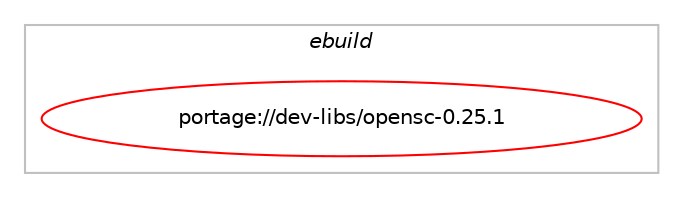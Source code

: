 digraph prolog {

# *************
# Graph options
# *************

newrank=true;
concentrate=true;
compound=true;
graph [rankdir=LR,fontname=Helvetica,fontsize=10,ranksep=1.5];#, ranksep=2.5, nodesep=0.2];
edge  [arrowhead=vee];
node  [fontname=Helvetica,fontsize=10];

# **********
# The ebuild
# **********

subgraph cluster_leftcol {
color=gray;
label=<<i>ebuild</i>>;
id [label="portage://dev-libs/opensc-0.25.1", color=red, width=4, href="../dev-libs/opensc-0.25.1.svg"];
}

# ****************
# The dependencies
# ****************

subgraph cluster_midcol {
color=gray;
label=<<i>dependencies</i>>;
subgraph cluster_compile {
fillcolor="#eeeeee";
style=filled;
label=<<i>compile</i>>;
# *** BEGIN UNKNOWN DEPENDENCY TYPE (TODO) ***
# id -> equal(use_conditional_group(positive,notify,portage://dev-libs/opensc-0.25.1,[package_dependency(portage://dev-libs/opensc-0.25.1,install,no,dev-libs,glib,none,[,,],[slot(2)],[])]))
# *** END UNKNOWN DEPENDENCY TYPE (TODO) ***

# *** BEGIN UNKNOWN DEPENDENCY TYPE (TODO) ***
# id -> equal(use_conditional_group(positive,openct,portage://dev-libs/opensc-0.25.1,[package_dependency(portage://dev-libs/opensc-0.25.1,install,no,dev-libs,openct,greaterequal,[0.5.0,,,0.5.0],[],[])]))
# *** END UNKNOWN DEPENDENCY TYPE (TODO) ***

# *** BEGIN UNKNOWN DEPENDENCY TYPE (TODO) ***
# id -> equal(use_conditional_group(positive,pace,portage://dev-libs/opensc-0.25.1,[package_dependency(portage://dev-libs/opensc-0.25.1,install,no,dev-libs,openpace,none,[,,],any_same_slot,[])]))
# *** END UNKNOWN DEPENDENCY TYPE (TODO) ***

# *** BEGIN UNKNOWN DEPENDENCY TYPE (TODO) ***
# id -> equal(use_conditional_group(positive,pcsc-lite,portage://dev-libs/opensc-0.25.1,[package_dependency(portage://dev-libs/opensc-0.25.1,install,no,sys-apps,pcsc-lite,greaterequal,[1.3.0,,,1.3.0],[],[])]))
# *** END UNKNOWN DEPENDENCY TYPE (TODO) ***

# *** BEGIN UNKNOWN DEPENDENCY TYPE (TODO) ***
# id -> equal(use_conditional_group(positive,readline,portage://dev-libs/opensc-0.25.1,[package_dependency(portage://dev-libs/opensc-0.25.1,install,no,sys-libs,readline,none,[,,],[slot(0),equal],[])]))
# *** END UNKNOWN DEPENDENCY TYPE (TODO) ***

# *** BEGIN UNKNOWN DEPENDENCY TYPE (TODO) ***
# id -> equal(use_conditional_group(positive,ssl,portage://dev-libs/opensc-0.25.1,[package_dependency(portage://dev-libs/opensc-0.25.1,install,no,dev-libs,openssl,none,[,,],[slot(0),equal],[])]))
# *** END UNKNOWN DEPENDENCY TYPE (TODO) ***

# *** BEGIN UNKNOWN DEPENDENCY TYPE (TODO) ***
# id -> equal(use_conditional_group(positive,test,portage://dev-libs/opensc-0.25.1,[package_dependency(portage://dev-libs/opensc-0.25.1,install,no,dev-util,cmocka,none,[,,],[],[]),package_dependency(portage://dev-libs/opensc-0.25.1,install,no,dev-libs,softhsm,none,[,,],[],[])]))
# *** END UNKNOWN DEPENDENCY TYPE (TODO) ***

# *** BEGIN UNKNOWN DEPENDENCY TYPE (TODO) ***
# id -> equal(use_conditional_group(positive,zlib,portage://dev-libs/opensc-0.25.1,[package_dependency(portage://dev-libs/opensc-0.25.1,install,no,sys-libs,zlib,none,[,,],[],[])]))
# *** END UNKNOWN DEPENDENCY TYPE (TODO) ***

# *** BEGIN UNKNOWN DEPENDENCY TYPE (TODO) ***
# id -> equal(package_dependency(portage://dev-libs/opensc-0.25.1,install,no,app-text,docbook-xsl-stylesheets,none,[,,],[],[]))
# *** END UNKNOWN DEPENDENCY TYPE (TODO) ***

# *** BEGIN UNKNOWN DEPENDENCY TYPE (TODO) ***
# id -> equal(package_dependency(portage://dev-libs/opensc-0.25.1,install,no,dev-libs,libxslt,none,[,,],[],[]))
# *** END UNKNOWN DEPENDENCY TYPE (TODO) ***

}
subgraph cluster_compileandrun {
fillcolor="#eeeeee";
style=filled;
label=<<i>compile and run</i>>;
}
subgraph cluster_run {
fillcolor="#eeeeee";
style=filled;
label=<<i>run</i>>;
# *** BEGIN UNKNOWN DEPENDENCY TYPE (TODO) ***
# id -> equal(use_conditional_group(positive,notify,portage://dev-libs/opensc-0.25.1,[package_dependency(portage://dev-libs/opensc-0.25.1,run,no,dev-libs,glib,none,[,,],[slot(2)],[])]))
# *** END UNKNOWN DEPENDENCY TYPE (TODO) ***

# *** BEGIN UNKNOWN DEPENDENCY TYPE (TODO) ***
# id -> equal(use_conditional_group(positive,openct,portage://dev-libs/opensc-0.25.1,[package_dependency(portage://dev-libs/opensc-0.25.1,run,no,dev-libs,openct,greaterequal,[0.5.0,,,0.5.0],[],[])]))
# *** END UNKNOWN DEPENDENCY TYPE (TODO) ***

# *** BEGIN UNKNOWN DEPENDENCY TYPE (TODO) ***
# id -> equal(use_conditional_group(positive,pace,portage://dev-libs/opensc-0.25.1,[package_dependency(portage://dev-libs/opensc-0.25.1,run,no,dev-libs,openpace,none,[,,],any_same_slot,[])]))
# *** END UNKNOWN DEPENDENCY TYPE (TODO) ***

# *** BEGIN UNKNOWN DEPENDENCY TYPE (TODO) ***
# id -> equal(use_conditional_group(positive,pcsc-lite,portage://dev-libs/opensc-0.25.1,[package_dependency(portage://dev-libs/opensc-0.25.1,run,no,sys-apps,pcsc-lite,greaterequal,[1.3.0,,,1.3.0],[],[])]))
# *** END UNKNOWN DEPENDENCY TYPE (TODO) ***

# *** BEGIN UNKNOWN DEPENDENCY TYPE (TODO) ***
# id -> equal(use_conditional_group(positive,readline,portage://dev-libs/opensc-0.25.1,[package_dependency(portage://dev-libs/opensc-0.25.1,run,no,sys-libs,readline,none,[,,],[slot(0),equal],[])]))
# *** END UNKNOWN DEPENDENCY TYPE (TODO) ***

# *** BEGIN UNKNOWN DEPENDENCY TYPE (TODO) ***
# id -> equal(use_conditional_group(positive,ssl,portage://dev-libs/opensc-0.25.1,[package_dependency(portage://dev-libs/opensc-0.25.1,run,no,dev-libs,openssl,none,[,,],[slot(0),equal],[])]))
# *** END UNKNOWN DEPENDENCY TYPE (TODO) ***

# *** BEGIN UNKNOWN DEPENDENCY TYPE (TODO) ***
# id -> equal(use_conditional_group(positive,zlib,portage://dev-libs/opensc-0.25.1,[package_dependency(portage://dev-libs/opensc-0.25.1,run,no,sys-libs,zlib,none,[,,],[],[])]))
# *** END UNKNOWN DEPENDENCY TYPE (TODO) ***

}
}

# **************
# The candidates
# **************

subgraph cluster_choices {
rank=same;
color=gray;
label=<<i>candidates</i>>;

}

}
